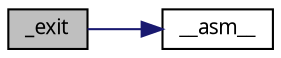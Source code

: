 digraph G
{
  edge [fontname="FreeSans.ttf",fontsize=10,labelfontname="FreeSans.ttf",labelfontsize=10];
  node [fontname="FreeSans.ttf",fontsize=10,shape=record];
  rankdir=LR;
  Node1 [label="_exit",height=0.2,width=0.4,color="black", fillcolor="grey75", style="filled" fontcolor="black"];
  Node1 -> Node2 [color="midnightblue",fontsize=10,style="solid"];
  Node2 [label="__asm__",height=0.2,width=0.4,color="black", fillcolor="white", style="filled",URL="$regs_8h.html#b1b104e72affb247e036289d0fc18ac7"];
}
